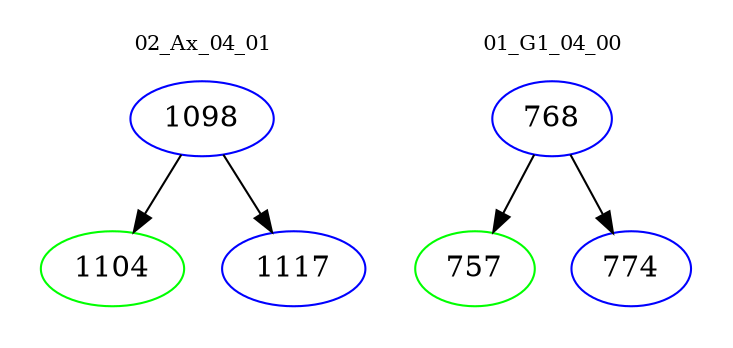 digraph{
subgraph cluster_0 {
color = white
label = "02_Ax_04_01";
fontsize=10;
T0_1098 [label="1098", color="blue"]
T0_1098 -> T0_1104 [color="black"]
T0_1104 [label="1104", color="green"]
T0_1098 -> T0_1117 [color="black"]
T0_1117 [label="1117", color="blue"]
}
subgraph cluster_1 {
color = white
label = "01_G1_04_00";
fontsize=10;
T1_768 [label="768", color="blue"]
T1_768 -> T1_757 [color="black"]
T1_757 [label="757", color="green"]
T1_768 -> T1_774 [color="black"]
T1_774 [label="774", color="blue"]
}
}
